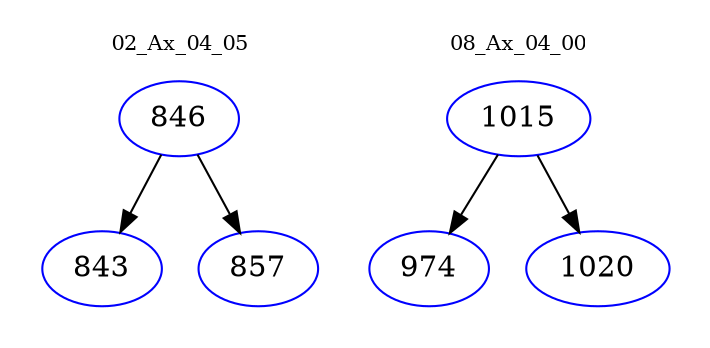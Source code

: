 digraph{
subgraph cluster_0 {
color = white
label = "02_Ax_04_05";
fontsize=10;
T0_846 [label="846", color="blue"]
T0_846 -> T0_843 [color="black"]
T0_843 [label="843", color="blue"]
T0_846 -> T0_857 [color="black"]
T0_857 [label="857", color="blue"]
}
subgraph cluster_1 {
color = white
label = "08_Ax_04_00";
fontsize=10;
T1_1015 [label="1015", color="blue"]
T1_1015 -> T1_974 [color="black"]
T1_974 [label="974", color="blue"]
T1_1015 -> T1_1020 [color="black"]
T1_1020 [label="1020", color="blue"]
}
}
